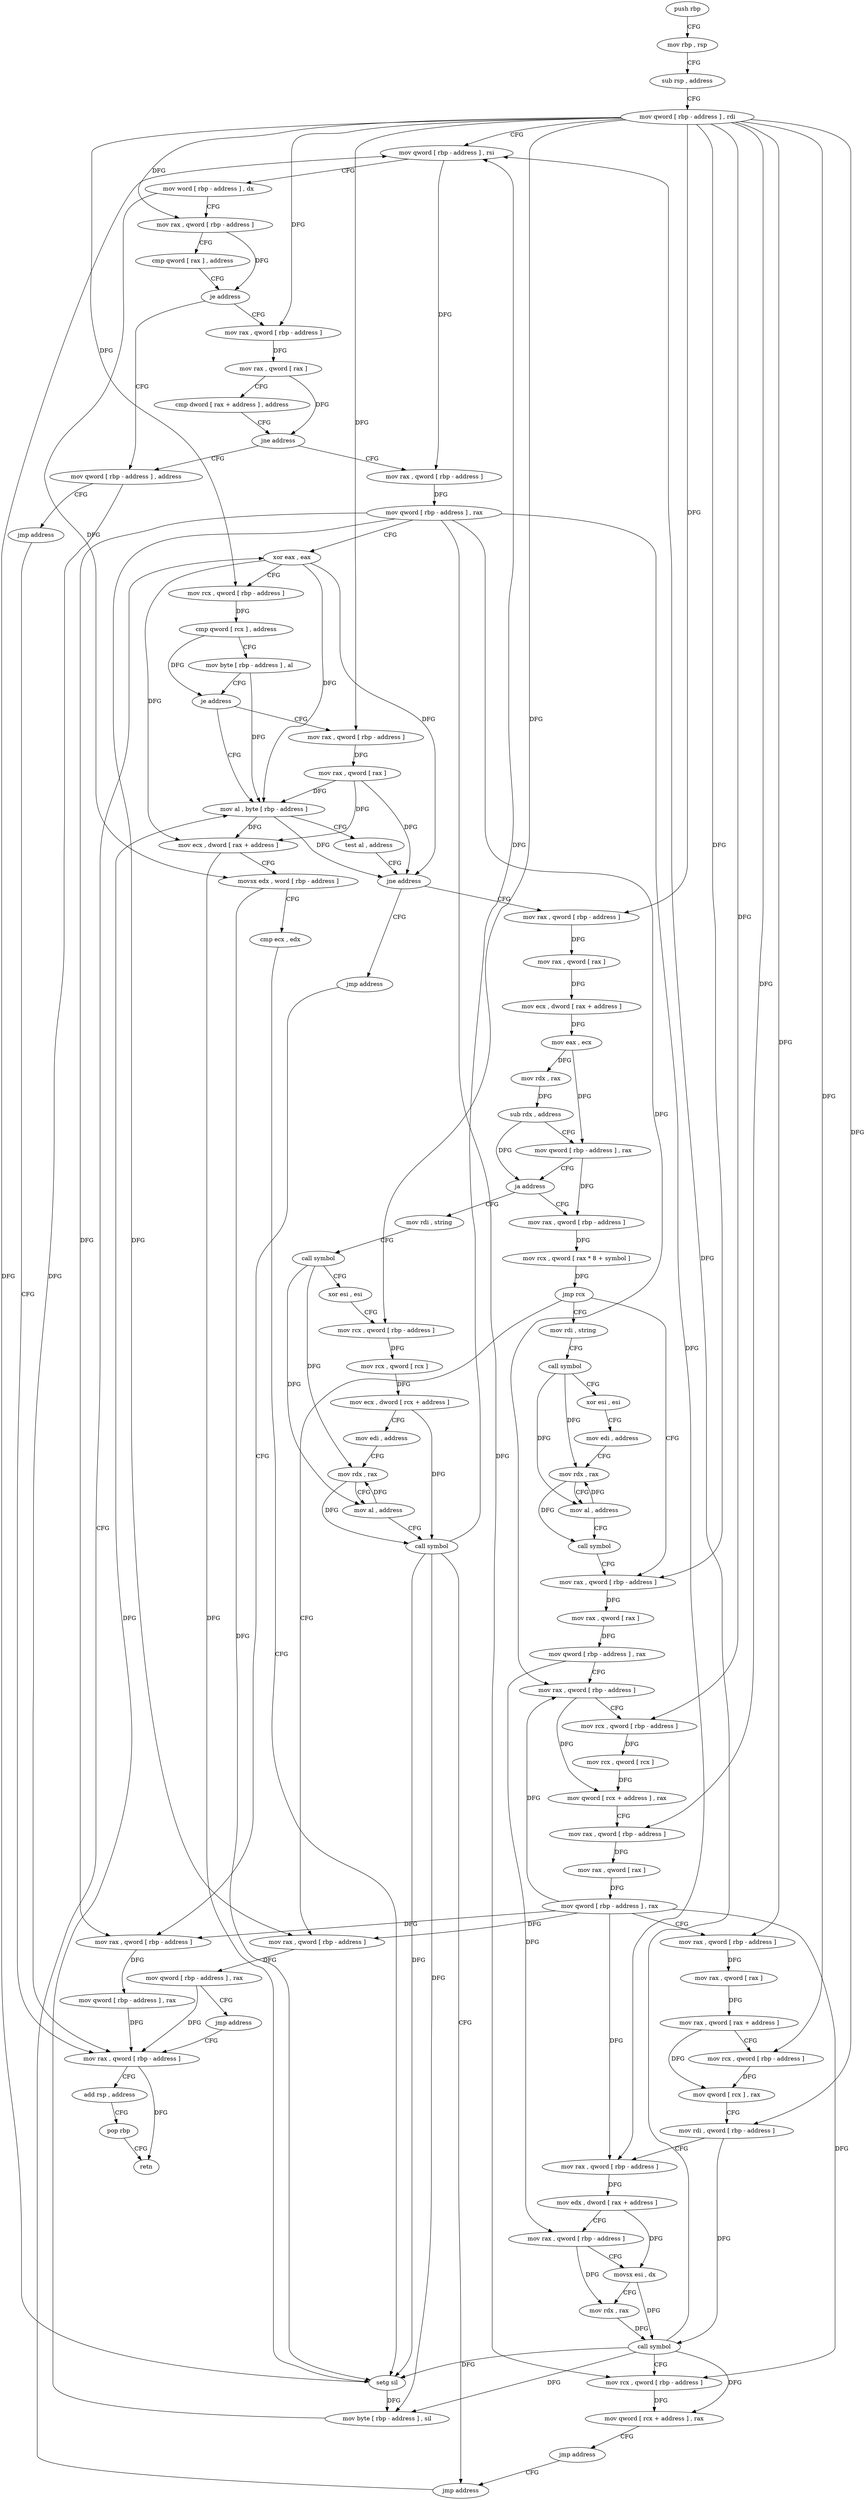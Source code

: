 digraph "func" {
"4237184" [label = "push rbp" ]
"4237185" [label = "mov rbp , rsp" ]
"4237188" [label = "sub rsp , address" ]
"4237192" [label = "mov qword [ rbp - address ] , rdi" ]
"4237196" [label = "mov qword [ rbp - address ] , rsi" ]
"4237200" [label = "mov word [ rbp - address ] , dx" ]
"4237204" [label = "mov rax , qword [ rbp - address ]" ]
"4237208" [label = "cmp qword [ rax ] , address" ]
"4237212" [label = "je address" ]
"4237235" [label = "mov qword [ rbp - address ] , address" ]
"4237218" [label = "mov rax , qword [ rbp - address ]" ]
"4237243" [label = "jmp address" ]
"4237561" [label = "mov rax , qword [ rbp - address ]" ]
"4237222" [label = "mov rax , qword [ rax ]" ]
"4237225" [label = "cmp dword [ rax + address ] , address" ]
"4237229" [label = "jne address" ]
"4237248" [label = "mov rax , qword [ rbp - address ]" ]
"4237565" [label = "add rsp , address" ]
"4237569" [label = "pop rbp" ]
"4237570" [label = "retn" ]
"4237252" [label = "mov qword [ rbp - address ] , rax" ]
"4237256" [label = "xor eax , eax" ]
"4237299" [label = "mov al , byte [ rbp - address ]" ]
"4237302" [label = "test al , address" ]
"4237304" [label = "jne address" ]
"4237315" [label = "mov rax , qword [ rbp - address ]" ]
"4237310" [label = "jmp address" ]
"4237275" [label = "mov rax , qword [ rbp - address ]" ]
"4237279" [label = "mov rax , qword [ rax ]" ]
"4237282" [label = "mov ecx , dword [ rax + address ]" ]
"4237285" [label = "movsx edx , word [ rbp - address ]" ]
"4237289" [label = "cmp ecx , edx" ]
"4237291" [label = "setg sil" ]
"4237295" [label = "mov byte [ rbp - address ] , sil" ]
"4237319" [label = "mov rax , qword [ rax ]" ]
"4237322" [label = "mov ecx , dword [ rax + address ]" ]
"4237325" [label = "mov eax , ecx" ]
"4237327" [label = "mov rdx , rax" ]
"4237330" [label = "sub rdx , address" ]
"4237334" [label = "mov qword [ rbp - address ] , rax" ]
"4237338" [label = "ja address" ]
"4237506" [label = "mov rdi , string" ]
"4237344" [label = "mov rax , qword [ rbp - address ]" ]
"4237553" [label = "mov rax , qword [ rbp - address ]" ]
"4237516" [label = "call symbol" ]
"4237521" [label = "xor esi , esi" ]
"4237523" [label = "mov rcx , qword [ rbp - address ]" ]
"4237527" [label = "mov rcx , qword [ rcx ]" ]
"4237530" [label = "mov ecx , dword [ rcx + address ]" ]
"4237533" [label = "mov edi , address" ]
"4237538" [label = "mov rdx , rax" ]
"4237541" [label = "mov al , address" ]
"4237543" [label = "call symbol" ]
"4237548" [label = "jmp address" ]
"4237348" [label = "mov rcx , qword [ rax * 8 + symbol ]" ]
"4237356" [label = "jmp rcx" ]
"4237358" [label = "mov rdi , string" ]
"4237390" [label = "mov rax , qword [ rbp - address ]" ]
"4237493" [label = "mov rax , qword [ rbp - address ]" ]
"4237557" [label = "mov qword [ rbp - address ] , rax" ]
"4237258" [label = "mov rcx , qword [ rbp - address ]" ]
"4237262" [label = "cmp qword [ rcx ] , address" ]
"4237266" [label = "mov byte [ rbp - address ] , al" ]
"4237269" [label = "je address" ]
"4237368" [label = "call symbol" ]
"4237373" [label = "xor esi , esi" ]
"4237375" [label = "mov edi , address" ]
"4237380" [label = "mov rdx , rax" ]
"4237383" [label = "mov al , address" ]
"4237385" [label = "call symbol" ]
"4237394" [label = "mov rax , qword [ rax ]" ]
"4237397" [label = "mov qword [ rbp - address ] , rax" ]
"4237401" [label = "mov rax , qword [ rbp - address ]" ]
"4237405" [label = "mov rcx , qword [ rbp - address ]" ]
"4237409" [label = "mov rcx , qword [ rcx ]" ]
"4237412" [label = "mov qword [ rcx + address ] , rax" ]
"4237419" [label = "mov rax , qword [ rbp - address ]" ]
"4237423" [label = "mov rax , qword [ rax ]" ]
"4237426" [label = "mov qword [ rbp - address ] , rax" ]
"4237430" [label = "mov rax , qword [ rbp - address ]" ]
"4237434" [label = "mov rax , qword [ rax ]" ]
"4237437" [label = "mov rax , qword [ rax + address ]" ]
"4237444" [label = "mov rcx , qword [ rbp - address ]" ]
"4237448" [label = "mov qword [ rcx ] , rax" ]
"4237451" [label = "mov rdi , qword [ rbp - address ]" ]
"4237455" [label = "mov rax , qword [ rbp - address ]" ]
"4237459" [label = "mov edx , dword [ rax + address ]" ]
"4237462" [label = "mov rax , qword [ rbp - address ]" ]
"4237466" [label = "movsx esi , dx" ]
"4237469" [label = "mov rdx , rax" ]
"4237472" [label = "call symbol" ]
"4237477" [label = "mov rcx , qword [ rbp - address ]" ]
"4237481" [label = "mov qword [ rcx + address ] , rax" ]
"4237488" [label = "jmp address" ]
"4237497" [label = "mov qword [ rbp - address ] , rax" ]
"4237501" [label = "jmp address" ]
"4237184" -> "4237185" [ label = "CFG" ]
"4237185" -> "4237188" [ label = "CFG" ]
"4237188" -> "4237192" [ label = "CFG" ]
"4237192" -> "4237196" [ label = "CFG" ]
"4237192" -> "4237204" [ label = "DFG" ]
"4237192" -> "4237218" [ label = "DFG" ]
"4237192" -> "4237258" [ label = "DFG" ]
"4237192" -> "4237275" [ label = "DFG" ]
"4237192" -> "4237315" [ label = "DFG" ]
"4237192" -> "4237523" [ label = "DFG" ]
"4237192" -> "4237390" [ label = "DFG" ]
"4237192" -> "4237405" [ label = "DFG" ]
"4237192" -> "4237419" [ label = "DFG" ]
"4237192" -> "4237430" [ label = "DFG" ]
"4237192" -> "4237444" [ label = "DFG" ]
"4237192" -> "4237451" [ label = "DFG" ]
"4237196" -> "4237200" [ label = "CFG" ]
"4237196" -> "4237248" [ label = "DFG" ]
"4237200" -> "4237204" [ label = "CFG" ]
"4237200" -> "4237285" [ label = "DFG" ]
"4237204" -> "4237208" [ label = "CFG" ]
"4237204" -> "4237212" [ label = "DFG" ]
"4237208" -> "4237212" [ label = "CFG" ]
"4237212" -> "4237235" [ label = "CFG" ]
"4237212" -> "4237218" [ label = "CFG" ]
"4237235" -> "4237243" [ label = "CFG" ]
"4237235" -> "4237561" [ label = "DFG" ]
"4237218" -> "4237222" [ label = "DFG" ]
"4237243" -> "4237561" [ label = "CFG" ]
"4237561" -> "4237565" [ label = "CFG" ]
"4237561" -> "4237570" [ label = "DFG" ]
"4237222" -> "4237225" [ label = "CFG" ]
"4237222" -> "4237229" [ label = "DFG" ]
"4237225" -> "4237229" [ label = "CFG" ]
"4237229" -> "4237248" [ label = "CFG" ]
"4237229" -> "4237235" [ label = "CFG" ]
"4237248" -> "4237252" [ label = "DFG" ]
"4237565" -> "4237569" [ label = "CFG" ]
"4237569" -> "4237570" [ label = "CFG" ]
"4237252" -> "4237256" [ label = "CFG" ]
"4237252" -> "4237553" [ label = "DFG" ]
"4237252" -> "4237401" [ label = "DFG" ]
"4237252" -> "4237455" [ label = "DFG" ]
"4237252" -> "4237477" [ label = "DFG" ]
"4237252" -> "4237493" [ label = "DFG" ]
"4237256" -> "4237258" [ label = "CFG" ]
"4237256" -> "4237299" [ label = "DFG" ]
"4237256" -> "4237304" [ label = "DFG" ]
"4237256" -> "4237282" [ label = "DFG" ]
"4237299" -> "4237302" [ label = "CFG" ]
"4237299" -> "4237304" [ label = "DFG" ]
"4237299" -> "4237282" [ label = "DFG" ]
"4237302" -> "4237304" [ label = "CFG" ]
"4237304" -> "4237315" [ label = "CFG" ]
"4237304" -> "4237310" [ label = "CFG" ]
"4237315" -> "4237319" [ label = "DFG" ]
"4237310" -> "4237553" [ label = "CFG" ]
"4237275" -> "4237279" [ label = "DFG" ]
"4237279" -> "4237282" [ label = "DFG" ]
"4237279" -> "4237304" [ label = "DFG" ]
"4237279" -> "4237299" [ label = "DFG" ]
"4237282" -> "4237285" [ label = "CFG" ]
"4237282" -> "4237291" [ label = "DFG" ]
"4237285" -> "4237289" [ label = "CFG" ]
"4237285" -> "4237291" [ label = "DFG" ]
"4237289" -> "4237291" [ label = "CFG" ]
"4237291" -> "4237295" [ label = "DFG" ]
"4237291" -> "4237196" [ label = "DFG" ]
"4237295" -> "4237299" [ label = "DFG" ]
"4237319" -> "4237322" [ label = "DFG" ]
"4237322" -> "4237325" [ label = "DFG" ]
"4237325" -> "4237327" [ label = "DFG" ]
"4237325" -> "4237334" [ label = "DFG" ]
"4237327" -> "4237330" [ label = "DFG" ]
"4237330" -> "4237334" [ label = "CFG" ]
"4237330" -> "4237338" [ label = "DFG" ]
"4237334" -> "4237338" [ label = "CFG" ]
"4237334" -> "4237344" [ label = "DFG" ]
"4237338" -> "4237506" [ label = "CFG" ]
"4237338" -> "4237344" [ label = "CFG" ]
"4237506" -> "4237516" [ label = "CFG" ]
"4237344" -> "4237348" [ label = "DFG" ]
"4237553" -> "4237557" [ label = "DFG" ]
"4237516" -> "4237521" [ label = "CFG" ]
"4237516" -> "4237538" [ label = "DFG" ]
"4237516" -> "4237541" [ label = "DFG" ]
"4237521" -> "4237523" [ label = "CFG" ]
"4237523" -> "4237527" [ label = "DFG" ]
"4237527" -> "4237530" [ label = "DFG" ]
"4237530" -> "4237533" [ label = "CFG" ]
"4237530" -> "4237543" [ label = "DFG" ]
"4237533" -> "4237538" [ label = "CFG" ]
"4237538" -> "4237541" [ label = "CFG" ]
"4237538" -> "4237543" [ label = "DFG" ]
"4237541" -> "4237543" [ label = "CFG" ]
"4237541" -> "4237538" [ label = "DFG" ]
"4237543" -> "4237548" [ label = "CFG" ]
"4237543" -> "4237196" [ label = "DFG" ]
"4237543" -> "4237295" [ label = "DFG" ]
"4237543" -> "4237291" [ label = "DFG" ]
"4237548" -> "4237256" [ label = "CFG" ]
"4237348" -> "4237356" [ label = "DFG" ]
"4237356" -> "4237358" [ label = "CFG" ]
"4237356" -> "4237390" [ label = "CFG" ]
"4237356" -> "4237493" [ label = "CFG" ]
"4237358" -> "4237368" [ label = "CFG" ]
"4237390" -> "4237394" [ label = "DFG" ]
"4237493" -> "4237497" [ label = "DFG" ]
"4237557" -> "4237561" [ label = "DFG" ]
"4237258" -> "4237262" [ label = "DFG" ]
"4237262" -> "4237266" [ label = "CFG" ]
"4237262" -> "4237269" [ label = "DFG" ]
"4237266" -> "4237269" [ label = "CFG" ]
"4237266" -> "4237299" [ label = "DFG" ]
"4237269" -> "4237299" [ label = "CFG" ]
"4237269" -> "4237275" [ label = "CFG" ]
"4237368" -> "4237373" [ label = "CFG" ]
"4237368" -> "4237380" [ label = "DFG" ]
"4237368" -> "4237383" [ label = "DFG" ]
"4237373" -> "4237375" [ label = "CFG" ]
"4237375" -> "4237380" [ label = "CFG" ]
"4237380" -> "4237383" [ label = "CFG" ]
"4237380" -> "4237385" [ label = "DFG" ]
"4237383" -> "4237385" [ label = "CFG" ]
"4237383" -> "4237380" [ label = "DFG" ]
"4237385" -> "4237390" [ label = "CFG" ]
"4237394" -> "4237397" [ label = "DFG" ]
"4237397" -> "4237401" [ label = "CFG" ]
"4237397" -> "4237462" [ label = "DFG" ]
"4237401" -> "4237405" [ label = "CFG" ]
"4237401" -> "4237412" [ label = "DFG" ]
"4237405" -> "4237409" [ label = "DFG" ]
"4237409" -> "4237412" [ label = "DFG" ]
"4237412" -> "4237419" [ label = "CFG" ]
"4237419" -> "4237423" [ label = "DFG" ]
"4237423" -> "4237426" [ label = "DFG" ]
"4237426" -> "4237430" [ label = "CFG" ]
"4237426" -> "4237553" [ label = "DFG" ]
"4237426" -> "4237401" [ label = "DFG" ]
"4237426" -> "4237455" [ label = "DFG" ]
"4237426" -> "4237477" [ label = "DFG" ]
"4237426" -> "4237493" [ label = "DFG" ]
"4237430" -> "4237434" [ label = "DFG" ]
"4237434" -> "4237437" [ label = "DFG" ]
"4237437" -> "4237444" [ label = "CFG" ]
"4237437" -> "4237448" [ label = "DFG" ]
"4237444" -> "4237448" [ label = "DFG" ]
"4237448" -> "4237451" [ label = "CFG" ]
"4237451" -> "4237455" [ label = "CFG" ]
"4237451" -> "4237472" [ label = "DFG" ]
"4237455" -> "4237459" [ label = "DFG" ]
"4237459" -> "4237462" [ label = "CFG" ]
"4237459" -> "4237466" [ label = "DFG" ]
"4237462" -> "4237466" [ label = "CFG" ]
"4237462" -> "4237469" [ label = "DFG" ]
"4237466" -> "4237469" [ label = "CFG" ]
"4237466" -> "4237472" [ label = "DFG" ]
"4237469" -> "4237472" [ label = "DFG" ]
"4237472" -> "4237477" [ label = "CFG" ]
"4237472" -> "4237196" [ label = "DFG" ]
"4237472" -> "4237295" [ label = "DFG" ]
"4237472" -> "4237481" [ label = "DFG" ]
"4237472" -> "4237291" [ label = "DFG" ]
"4237477" -> "4237481" [ label = "DFG" ]
"4237481" -> "4237488" [ label = "CFG" ]
"4237488" -> "4237548" [ label = "CFG" ]
"4237497" -> "4237501" [ label = "CFG" ]
"4237497" -> "4237561" [ label = "DFG" ]
"4237501" -> "4237561" [ label = "CFG" ]
}

